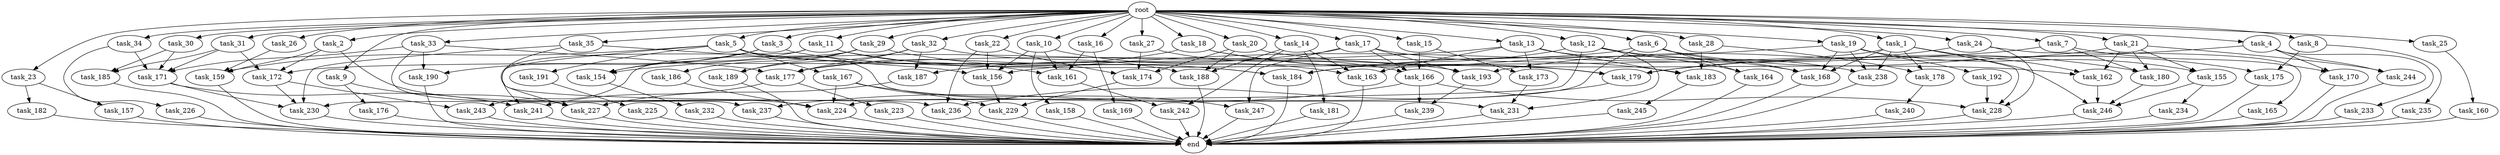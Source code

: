 digraph G {
  root [size="0.000000"];
  task_11 [size="1024.000000"];
  task_234 [size="420906795008.000000"];
  task_239 [size="429496729600.000000"];
  task_233 [size="549755813888.000000"];
  task_185 [size="249108103168.000000"];
  task_2 [size="1024.000000"];
  task_182 [size="858993459200.000000"];
  task_21 [size="1024.000000"];
  task_164 [size="1116691496960.000000"];
  task_23 [size="1024.000000"];
  task_35 [size="1024.000000"];
  task_162 [size="1941325217792.000000"];
  task_33 [size="1024.000000"];
  task_176 [size="420906795008.000000"];
  task_231 [size="919123001344.000000"];
  task_14 [size="1024.000000"];
  task_157 [size="858993459200.000000"];
  task_178 [size="730144440320.000000"];
  task_3 [size="1024.000000"];
  task_236 [size="1623497637888.000000"];
  task_226 [size="77309411328.000000"];
  task_225 [size="34359738368.000000"];
  task_187 [size="498216206336.000000"];
  task_155 [size="627065225216.000000"];
  task_28 [size="1024.000000"];
  end [size="0.000000"];
  task_173 [size="1005022347264.000000"];
  task_18 [size="1024.000000"];
  task_22 [size="1024.000000"];
  task_165 [size="549755813888.000000"];
  task_242 [size="498216206336.000000"];
  task_5 [size="1024.000000"];
  task_156 [size="1116691496960.000000"];
  task_167 [size="77309411328.000000"];
  task_30 [size="1024.000000"];
  task_179 [size="2345052143616.000000"];
  task_193 [size="1047972020224.000000"];
  task_224 [size="2327872274432.000000"];
  task_183 [size="764504178688.000000"];
  task_9 [size="1024.000000"];
  task_244 [size="1099511627776.000000"];
  task_168 [size="2018634629120.000000"];
  task_27 [size="1024.000000"];
  task_238 [size="1082331758592.000000"];
  task_158 [size="214748364800.000000"];
  task_29 [size="1024.000000"];
  task_34 [size="1024.000000"];
  task_166 [size="1975684956160.000000"];
  task_245 [size="420906795008.000000"];
  task_169 [size="34359738368.000000"];
  task_247 [size="1116691496960.000000"];
  task_246 [size="2834678415360.000000"];
  task_227 [size="575525617664.000000"];
  task_160 [size="34359738368.000000"];
  task_230 [size="1322849927168.000000"];
  task_186 [size="34359738368.000000"];
  task_163 [size="944892805120.000000"];
  task_172 [size="1769526525952.000000"];
  task_175 [size="1554778161152.000000"];
  task_188 [size="1194000908288.000000"];
  task_8 [size="1024.000000"];
  task_154 [size="1219770712064.000000"];
  task_15 [size="1024.000000"];
  task_24 [size="1024.000000"];
  task_159 [size="1073741824000.000000"];
  task_232 [size="214748364800.000000"];
  task_31 [size="1024.000000"];
  task_12 [size="1024.000000"];
  task_32 [size="1024.000000"];
  task_189 [size="111669149696.000000"];
  task_171 [size="876173328384.000000"];
  task_243 [size="171798691840.000000"];
  task_10 [size="1024.000000"];
  task_223 [size="858993459200.000000"];
  task_241 [size="1288490188800.000000"];
  task_1 [size="1024.000000"];
  task_20 [size="1024.000000"];
  task_192 [size="77309411328.000000"];
  task_4 [size="1024.000000"];
  task_13 [size="1024.000000"];
  task_170 [size="687194767360.000000"];
  task_235 [size="858993459200.000000"];
  task_16 [size="1024.000000"];
  task_181 [size="420906795008.000000"];
  task_177 [size="1872605741056.000000"];
  task_191 [size="77309411328.000000"];
  task_228 [size="1675037245440.000000"];
  task_26 [size="1024.000000"];
  task_180 [size="1108101562368.000000"];
  task_25 [size="1024.000000"];
  task_19 [size="1024.000000"];
  task_229 [size="1082331758592.000000"];
  task_161 [size="463856467968.000000"];
  task_184 [size="747324309504.000000"];
  task_17 [size="1024.000000"];
  task_190 [size="1245540515840.000000"];
  task_237 [size="764504178688.000000"];
  task_240 [size="309237645312.000000"];
  task_6 [size="1024.000000"];
  task_7 [size="1024.000000"];
  task_174 [size="1769526525952.000000"];

  root -> task_11 [size="1.000000"];
  root -> task_28 [size="1.000000"];
  root -> task_10 [size="1.000000"];
  root -> task_20 [size="1.000000"];
  root -> task_2 [size="1.000000"];
  root -> task_4 [size="1.000000"];
  root -> task_13 [size="1.000000"];
  root -> task_21 [size="1.000000"];
  root -> task_16 [size="1.000000"];
  root -> task_22 [size="1.000000"];
  root -> task_15 [size="1.000000"];
  root -> task_33 [size="1.000000"];
  root -> task_1 [size="1.000000"];
  root -> task_5 [size="1.000000"];
  root -> task_14 [size="1.000000"];
  root -> task_18 [size="1.000000"];
  root -> task_26 [size="1.000000"];
  root -> task_25 [size="1.000000"];
  root -> task_24 [size="1.000000"];
  root -> task_9 [size="1.000000"];
  root -> task_23 [size="1.000000"];
  root -> task_3 [size="1.000000"];
  root -> task_19 [size="1.000000"];
  root -> task_27 [size="1.000000"];
  root -> task_35 [size="1.000000"];
  root -> task_17 [size="1.000000"];
  root -> task_31 [size="1.000000"];
  root -> task_12 [size="1.000000"];
  root -> task_32 [size="1.000000"];
  root -> task_34 [size="1.000000"];
  root -> task_6 [size="1.000000"];
  root -> task_30 [size="1.000000"];
  root -> task_8 [size="1.000000"];
  root -> task_7 [size="1.000000"];
  root -> task_29 [size="1.000000"];
  task_11 -> task_154 [size="209715200.000000"];
  task_11 -> task_161 [size="209715200.000000"];
  task_11 -> task_184 [size="209715200.000000"];
  task_11 -> task_241 [size="209715200.000000"];
  task_234 -> end [size="1.000000"];
  task_239 -> end [size="1.000000"];
  task_233 -> end [size="1.000000"];
  task_185 -> end [size="1.000000"];
  task_2 -> task_172 [size="838860800.000000"];
  task_2 -> task_224 [size="838860800.000000"];
  task_2 -> task_159 [size="838860800.000000"];
  task_182 -> end [size="1.000000"];
  task_21 -> task_155 [size="536870912.000000"];
  task_21 -> task_193 [size="536870912.000000"];
  task_21 -> task_180 [size="536870912.000000"];
  task_21 -> task_162 [size="536870912.000000"];
  task_21 -> task_244 [size="536870912.000000"];
  task_164 -> end [size="1.000000"];
  task_23 -> task_157 [size="838860800.000000"];
  task_23 -> task_182 [size="838860800.000000"];
  task_35 -> task_156 [size="536870912.000000"];
  task_35 -> task_230 [size="536870912.000000"];
  task_35 -> task_236 [size="536870912.000000"];
  task_162 -> task_246 [size="838860800.000000"];
  task_33 -> task_171 [size="536870912.000000"];
  task_33 -> task_177 [size="536870912.000000"];
  task_33 -> task_237 [size="536870912.000000"];
  task_33 -> task_190 [size="536870912.000000"];
  task_176 -> end [size="1.000000"];
  task_231 -> end [size="1.000000"];
  task_14 -> task_242 [size="411041792.000000"];
  task_14 -> task_181 [size="411041792.000000"];
  task_14 -> task_188 [size="411041792.000000"];
  task_14 -> task_163 [size="411041792.000000"];
  task_157 -> end [size="1.000000"];
  task_178 -> task_240 [size="301989888.000000"];
  task_3 -> task_179 [size="679477248.000000"];
  task_3 -> task_154 [size="679477248.000000"];
  task_3 -> task_190 [size="679477248.000000"];
  task_236 -> end [size="1.000000"];
  task_226 -> end [size="1.000000"];
  task_225 -> end [size="1.000000"];
  task_187 -> task_227 [size="75497472.000000"];
  task_155 -> task_234 [size="411041792.000000"];
  task_155 -> task_246 [size="411041792.000000"];
  task_28 -> task_183 [size="33554432.000000"];
  task_28 -> task_178 [size="33554432.000000"];
  task_173 -> task_231 [size="411041792.000000"];
  task_18 -> task_179 [size="536870912.000000"];
  task_18 -> task_168 [size="536870912.000000"];
  task_18 -> task_177 [size="536870912.000000"];
  task_22 -> task_156 [size="209715200.000000"];
  task_22 -> task_174 [size="209715200.000000"];
  task_22 -> task_236 [size="209715200.000000"];
  task_165 -> end [size="1.000000"];
  task_242 -> end [size="1.000000"];
  task_5 -> task_191 [size="75497472.000000"];
  task_5 -> task_193 [size="75497472.000000"];
  task_5 -> task_227 [size="75497472.000000"];
  task_5 -> task_167 [size="75497472.000000"];
  task_5 -> task_231 [size="75497472.000000"];
  task_5 -> task_159 [size="75497472.000000"];
  task_156 -> task_229 [size="75497472.000000"];
  task_167 -> task_229 [size="679477248.000000"];
  task_167 -> task_247 [size="679477248.000000"];
  task_167 -> task_224 [size="679477248.000000"];
  task_30 -> task_171 [size="33554432.000000"];
  task_30 -> task_185 [size="33554432.000000"];
  task_179 -> task_236 [size="838860800.000000"];
  task_193 -> task_239 [size="209715200.000000"];
  task_224 -> end [size="1.000000"];
  task_183 -> task_245 [size="411041792.000000"];
  task_9 -> task_227 [size="411041792.000000"];
  task_9 -> task_176 [size="411041792.000000"];
  task_244 -> end [size="1.000000"];
  task_168 -> end [size="1.000000"];
  task_27 -> task_174 [size="838860800.000000"];
  task_27 -> task_166 [size="838860800.000000"];
  task_238 -> end [size="1.000000"];
  task_158 -> end [size="1.000000"];
  task_29 -> task_186 [size="33554432.000000"];
  task_29 -> task_243 [size="33554432.000000"];
  task_29 -> task_184 [size="33554432.000000"];
  task_29 -> task_189 [size="33554432.000000"];
  task_34 -> task_171 [size="75497472.000000"];
  task_34 -> task_226 [size="75497472.000000"];
  task_166 -> task_228 [size="209715200.000000"];
  task_166 -> task_239 [size="209715200.000000"];
  task_166 -> task_237 [size="209715200.000000"];
  task_245 -> end [size="1.000000"];
  task_169 -> end [size="1.000000"];
  task_247 -> end [size="1.000000"];
  task_246 -> end [size="1.000000"];
  task_227 -> end [size="1.000000"];
  task_160 -> end [size="1.000000"];
  task_230 -> end [size="1.000000"];
  task_186 -> task_224 [size="75497472.000000"];
  task_163 -> end [size="1.000000"];
  task_172 -> task_243 [size="134217728.000000"];
  task_172 -> task_230 [size="134217728.000000"];
  task_175 -> end [size="1.000000"];
  task_188 -> end [size="1.000000"];
  task_8 -> task_235 [size="838860800.000000"];
  task_8 -> task_175 [size="838860800.000000"];
  task_154 -> task_232 [size="209715200.000000"];
  task_15 -> task_173 [size="679477248.000000"];
  task_15 -> task_166 [size="679477248.000000"];
  task_24 -> task_179 [size="536870912.000000"];
  task_24 -> task_228 [size="536870912.000000"];
  task_24 -> task_165 [size="536870912.000000"];
  task_159 -> end [size="1.000000"];
  task_232 -> end [size="1.000000"];
  task_31 -> task_172 [size="209715200.000000"];
  task_31 -> task_171 [size="209715200.000000"];
  task_31 -> task_185 [size="209715200.000000"];
  task_12 -> task_164 [size="411041792.000000"];
  task_12 -> task_180 [size="411041792.000000"];
  task_12 -> task_184 [size="411041792.000000"];
  task_12 -> task_231 [size="411041792.000000"];
  task_12 -> task_230 [size="411041792.000000"];
  task_32 -> task_188 [size="75497472.000000"];
  task_32 -> task_177 [size="75497472.000000"];
  task_32 -> task_187 [size="75497472.000000"];
  task_32 -> task_189 [size="75497472.000000"];
  task_189 -> end [size="1.000000"];
  task_171 -> task_241 [size="209715200.000000"];
  task_171 -> task_230 [size="209715200.000000"];
  task_243 -> end [size="1.000000"];
  task_10 -> task_158 [size="209715200.000000"];
  task_10 -> task_161 [size="209715200.000000"];
  task_10 -> task_156 [size="209715200.000000"];
  task_10 -> task_163 [size="209715200.000000"];
  task_223 -> end [size="1.000000"];
  task_241 -> end [size="1.000000"];
  task_1 -> task_228 [size="679477248.000000"];
  task_1 -> task_238 [size="679477248.000000"];
  task_1 -> task_162 [size="679477248.000000"];
  task_1 -> task_178 [size="679477248.000000"];
  task_1 -> task_172 [size="679477248.000000"];
  task_1 -> task_168 [size="679477248.000000"];
  task_1 -> task_246 [size="679477248.000000"];
  task_20 -> task_188 [size="679477248.000000"];
  task_20 -> task_174 [size="679477248.000000"];
  task_20 -> task_162 [size="679477248.000000"];
  task_192 -> task_228 [size="209715200.000000"];
  task_4 -> task_179 [size="536870912.000000"];
  task_4 -> task_244 [size="536870912.000000"];
  task_4 -> task_233 [size="536870912.000000"];
  task_4 -> task_170 [size="536870912.000000"];
  task_13 -> task_154 [size="301989888.000000"];
  task_13 -> task_238 [size="301989888.000000"];
  task_13 -> task_163 [size="301989888.000000"];
  task_13 -> task_183 [size="301989888.000000"];
  task_13 -> task_173 [size="301989888.000000"];
  task_170 -> end [size="1.000000"];
  task_235 -> end [size="1.000000"];
  task_16 -> task_161 [size="33554432.000000"];
  task_16 -> task_169 [size="33554432.000000"];
  task_181 -> end [size="1.000000"];
  task_177 -> task_241 [size="838860800.000000"];
  task_177 -> task_223 [size="838860800.000000"];
  task_191 -> task_225 [size="33554432.000000"];
  task_228 -> end [size="1.000000"];
  task_26 -> task_159 [size="134217728.000000"];
  task_180 -> task_246 [size="838860800.000000"];
  task_25 -> task_160 [size="33554432.000000"];
  task_19 -> task_155 [size="75497472.000000"];
  task_19 -> task_168 [size="75497472.000000"];
  task_19 -> task_184 [size="75497472.000000"];
  task_19 -> task_238 [size="75497472.000000"];
  task_19 -> task_192 [size="75497472.000000"];
  task_229 -> end [size="1.000000"];
  task_161 -> task_242 [size="75497472.000000"];
  task_184 -> end [size="1.000000"];
  task_17 -> task_193 [size="411041792.000000"];
  task_17 -> task_247 [size="411041792.000000"];
  task_17 -> task_183 [size="411041792.000000"];
  task_17 -> task_187 [size="411041792.000000"];
  task_17 -> task_166 [size="411041792.000000"];
  task_190 -> end [size="1.000000"];
  task_237 -> end [size="1.000000"];
  task_240 -> end [size="1.000000"];
  task_6 -> task_164 [size="679477248.000000"];
  task_6 -> task_175 [size="679477248.000000"];
  task_6 -> task_168 [size="679477248.000000"];
  task_6 -> task_224 [size="679477248.000000"];
  task_6 -> task_177 [size="679477248.000000"];
  task_7 -> task_180 [size="134217728.000000"];
  task_7 -> task_156 [size="134217728.000000"];
  task_7 -> task_170 [size="134217728.000000"];
  task_174 -> task_229 [size="301989888.000000"];
}
